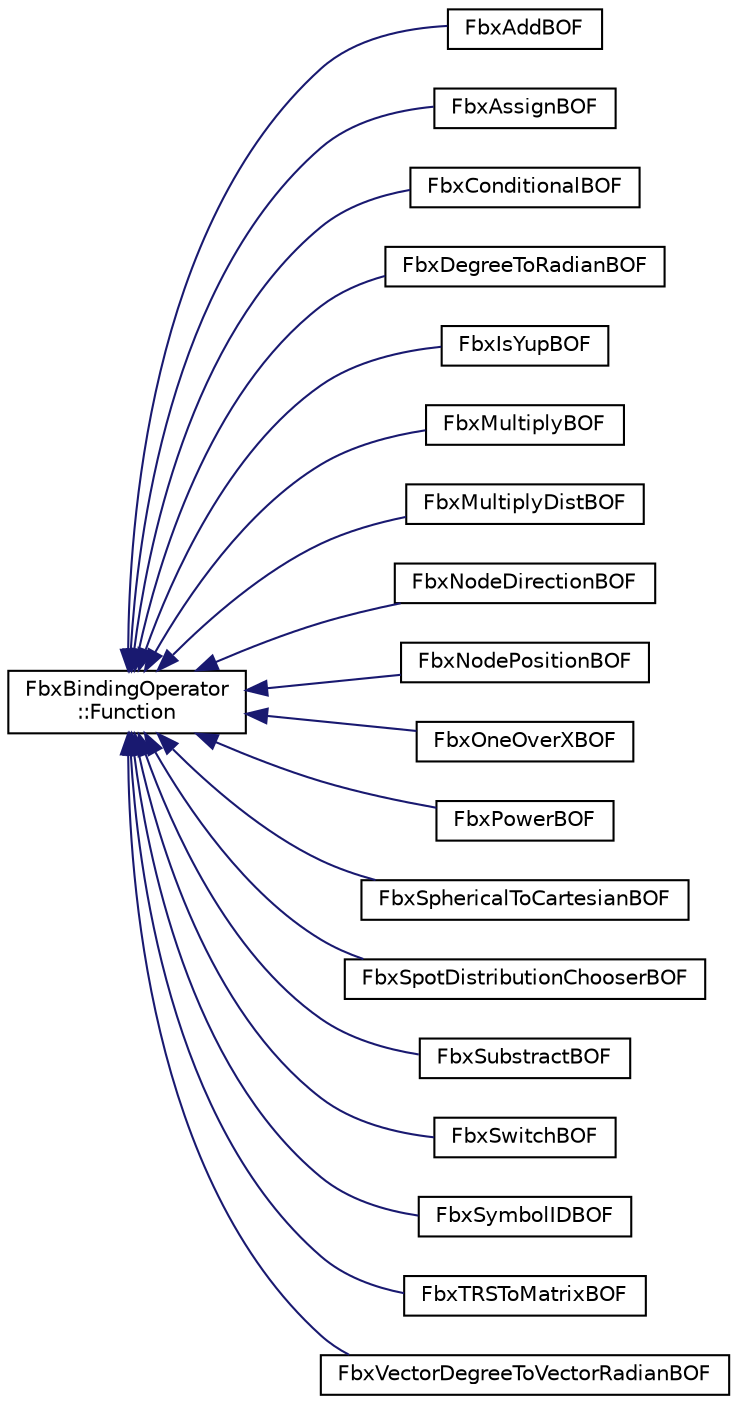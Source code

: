 digraph "クラス階層図"
{
  edge [fontname="Helvetica",fontsize="10",labelfontname="Helvetica",labelfontsize="10"];
  node [fontname="Helvetica",fontsize="10",shape=record];
  rankdir="LR";
  Node0 [label="FbxBindingOperator\l::Function",height=0.2,width=0.4,color="black", fillcolor="white", style="filled",URL="$class_fbx_binding_operator_1_1_function.html"];
  Node0 -> Node1 [dir="back",color="midnightblue",fontsize="10",style="solid",fontname="Helvetica"];
  Node1 [label="FbxAddBOF",height=0.2,width=0.4,color="black", fillcolor="white", style="filled",URL="$class_fbx_add_b_o_f.html"];
  Node0 -> Node2 [dir="back",color="midnightblue",fontsize="10",style="solid",fontname="Helvetica"];
  Node2 [label="FbxAssignBOF",height=0.2,width=0.4,color="black", fillcolor="white", style="filled",URL="$class_fbx_assign_b_o_f.html"];
  Node0 -> Node3 [dir="back",color="midnightblue",fontsize="10",style="solid",fontname="Helvetica"];
  Node3 [label="FbxConditionalBOF",height=0.2,width=0.4,color="black", fillcolor="white", style="filled",URL="$class_fbx_conditional_b_o_f.html"];
  Node0 -> Node4 [dir="back",color="midnightblue",fontsize="10",style="solid",fontname="Helvetica"];
  Node4 [label="FbxDegreeToRadianBOF",height=0.2,width=0.4,color="black", fillcolor="white", style="filled",URL="$class_fbx_degree_to_radian_b_o_f.html"];
  Node0 -> Node5 [dir="back",color="midnightblue",fontsize="10",style="solid",fontname="Helvetica"];
  Node5 [label="FbxIsYupBOF",height=0.2,width=0.4,color="black", fillcolor="white", style="filled",URL="$class_fbx_is_yup_b_o_f.html"];
  Node0 -> Node6 [dir="back",color="midnightblue",fontsize="10",style="solid",fontname="Helvetica"];
  Node6 [label="FbxMultiplyBOF",height=0.2,width=0.4,color="black", fillcolor="white", style="filled",URL="$class_fbx_multiply_b_o_f.html"];
  Node0 -> Node7 [dir="back",color="midnightblue",fontsize="10",style="solid",fontname="Helvetica"];
  Node7 [label="FbxMultiplyDistBOF",height=0.2,width=0.4,color="black", fillcolor="white", style="filled",URL="$class_fbx_multiply_dist_b_o_f.html"];
  Node0 -> Node8 [dir="back",color="midnightblue",fontsize="10",style="solid",fontname="Helvetica"];
  Node8 [label="FbxNodeDirectionBOF",height=0.2,width=0.4,color="black", fillcolor="white", style="filled",URL="$class_fbx_node_direction_b_o_f.html"];
  Node0 -> Node9 [dir="back",color="midnightblue",fontsize="10",style="solid",fontname="Helvetica"];
  Node9 [label="FbxNodePositionBOF",height=0.2,width=0.4,color="black", fillcolor="white", style="filled",URL="$class_fbx_node_position_b_o_f.html"];
  Node0 -> Node10 [dir="back",color="midnightblue",fontsize="10",style="solid",fontname="Helvetica"];
  Node10 [label="FbxOneOverXBOF",height=0.2,width=0.4,color="black", fillcolor="white", style="filled",URL="$class_fbx_one_over_x_b_o_f.html"];
  Node0 -> Node11 [dir="back",color="midnightblue",fontsize="10",style="solid",fontname="Helvetica"];
  Node11 [label="FbxPowerBOF",height=0.2,width=0.4,color="black", fillcolor="white", style="filled",URL="$class_fbx_power_b_o_f.html"];
  Node0 -> Node12 [dir="back",color="midnightblue",fontsize="10",style="solid",fontname="Helvetica"];
  Node12 [label="FbxSphericalToCartesianBOF",height=0.2,width=0.4,color="black", fillcolor="white", style="filled",URL="$class_fbx_spherical_to_cartesian_b_o_f.html"];
  Node0 -> Node13 [dir="back",color="midnightblue",fontsize="10",style="solid",fontname="Helvetica"];
  Node13 [label="FbxSpotDistributionChooserBOF",height=0.2,width=0.4,color="black", fillcolor="white", style="filled",URL="$class_fbx_spot_distribution_chooser_b_o_f.html"];
  Node0 -> Node14 [dir="back",color="midnightblue",fontsize="10",style="solid",fontname="Helvetica"];
  Node14 [label="FbxSubstractBOF",height=0.2,width=0.4,color="black", fillcolor="white", style="filled",URL="$class_fbx_substract_b_o_f.html"];
  Node0 -> Node15 [dir="back",color="midnightblue",fontsize="10",style="solid",fontname="Helvetica"];
  Node15 [label="FbxSwitchBOF",height=0.2,width=0.4,color="black", fillcolor="white", style="filled",URL="$class_fbx_switch_b_o_f.html"];
  Node0 -> Node16 [dir="back",color="midnightblue",fontsize="10",style="solid",fontname="Helvetica"];
  Node16 [label="FbxSymbolIDBOF",height=0.2,width=0.4,color="black", fillcolor="white", style="filled",URL="$class_fbx_symbol_i_d_b_o_f.html"];
  Node0 -> Node17 [dir="back",color="midnightblue",fontsize="10",style="solid",fontname="Helvetica"];
  Node17 [label="FbxTRSToMatrixBOF",height=0.2,width=0.4,color="black", fillcolor="white", style="filled",URL="$class_fbx_t_r_s_to_matrix_b_o_f.html"];
  Node0 -> Node18 [dir="back",color="midnightblue",fontsize="10",style="solid",fontname="Helvetica"];
  Node18 [label="FbxVectorDegreeToVectorRadianBOF",height=0.2,width=0.4,color="black", fillcolor="white", style="filled",URL="$class_fbx_vector_degree_to_vector_radian_b_o_f.html"];
}
